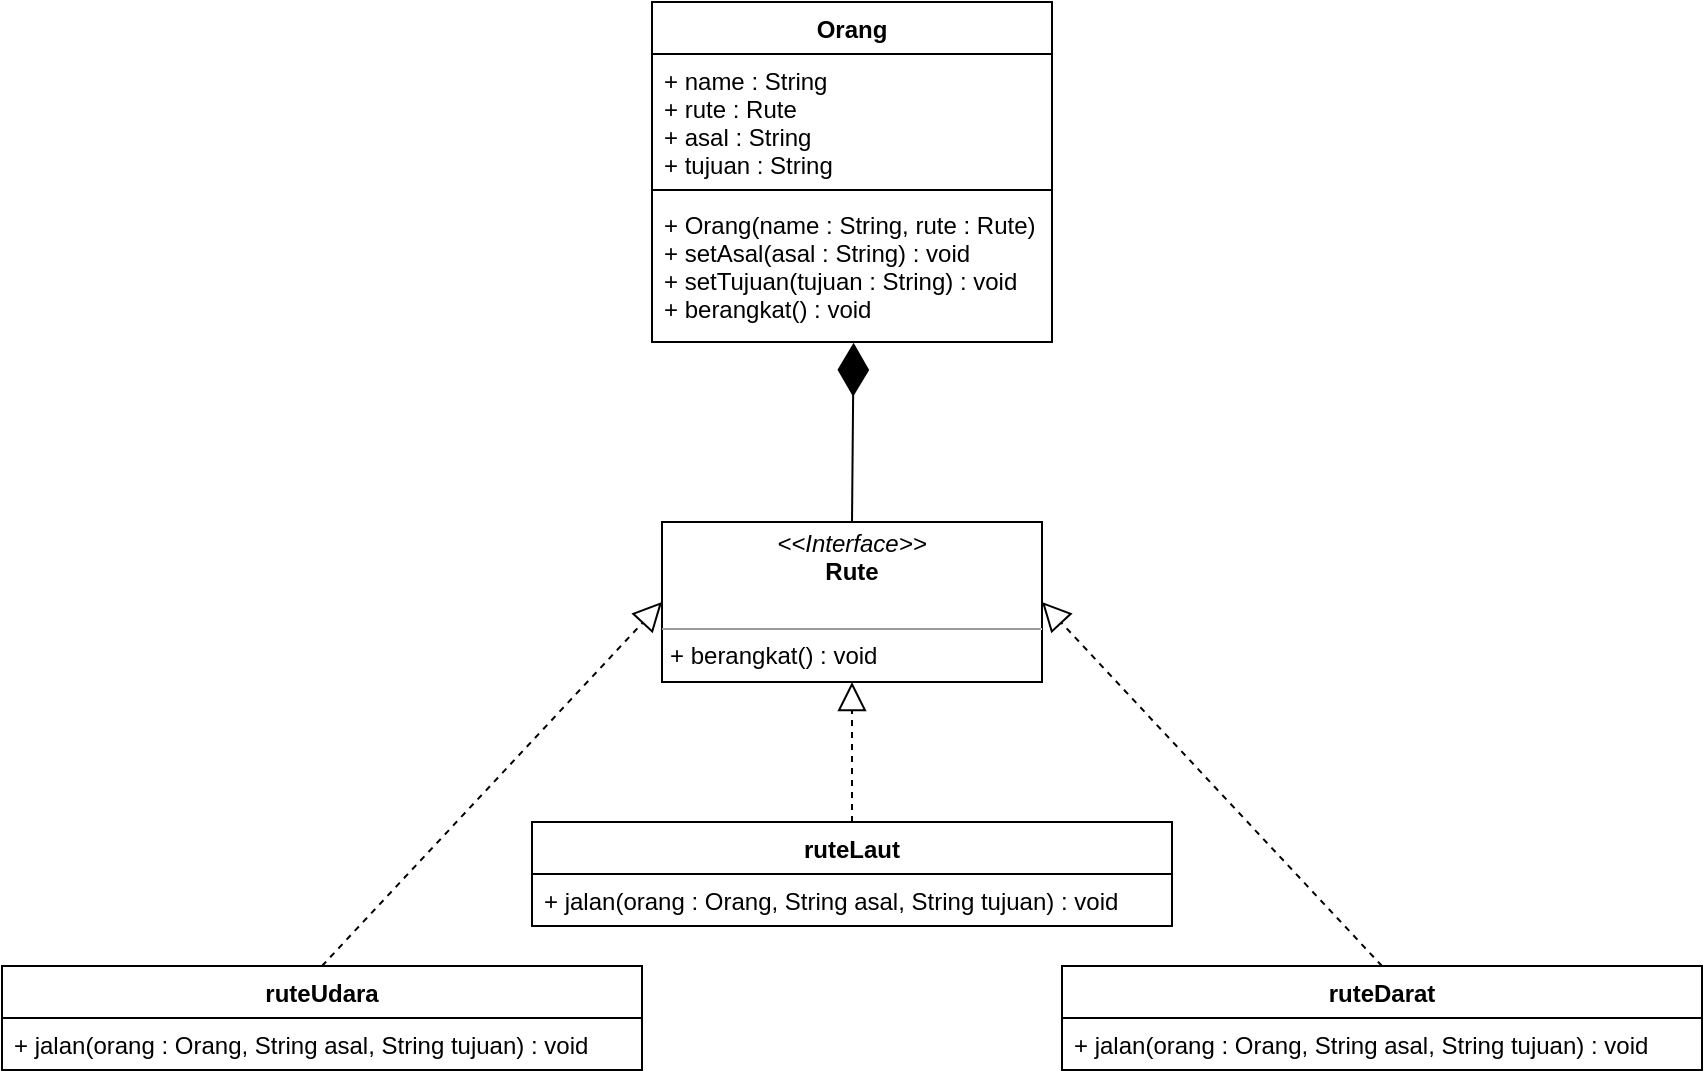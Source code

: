 <mxfile version="17.2.4" type="device"><diagram id="Hx-9V4FRiA4tqNqc87tZ" name="Page-1"><mxGraphModel dx="1335" dy="620" grid="1" gridSize="10" guides="1" tooltips="1" connect="1" arrows="1" fold="1" page="1" pageScale="1" pageWidth="850" pageHeight="1100" math="0" shadow="0"><root><mxCell id="0"/><mxCell id="1" parent="0"/><mxCell id="iB-Q-rEb7k-I_LpL4B5z-1" value="&lt;p style=&quot;margin: 0px ; margin-top: 4px ; text-align: center&quot;&gt;&lt;i&gt;&amp;lt;&amp;lt;Interface&amp;gt;&amp;gt;&lt;/i&gt;&lt;br&gt;&lt;b&gt;Rute&lt;/b&gt;&lt;/p&gt;&lt;p style=&quot;margin: 0px ; margin-left: 4px&quot;&gt;&lt;br&gt;&lt;/p&gt;&lt;hr size=&quot;1&quot;&gt;&lt;p style=&quot;margin: 0px ; margin-left: 4px&quot;&gt;+ berangkat() : void&lt;/p&gt;" style="verticalAlign=top;align=left;overflow=fill;fontSize=12;fontFamily=Helvetica;html=1;" vertex="1" parent="1"><mxGeometry x="330" y="480" width="190" height="80" as="geometry"/></mxCell><mxCell id="iB-Q-rEb7k-I_LpL4B5z-2" value="ruteUdara" style="swimlane;fontStyle=1;align=center;verticalAlign=top;childLayout=stackLayout;horizontal=1;startSize=26;horizontalStack=0;resizeParent=1;resizeParentMax=0;resizeLast=0;collapsible=1;marginBottom=0;" vertex="1" parent="1"><mxGeometry y="702" width="320" height="52" as="geometry"/></mxCell><mxCell id="iB-Q-rEb7k-I_LpL4B5z-5" value="+ jalan(orang : Orang, String asal, String tujuan) : void" style="text;strokeColor=none;fillColor=none;align=left;verticalAlign=top;spacingLeft=4;spacingRight=4;overflow=hidden;rotatable=0;points=[[0,0.5],[1,0.5]];portConstraint=eastwest;" vertex="1" parent="iB-Q-rEb7k-I_LpL4B5z-2"><mxGeometry y="26" width="320" height="26" as="geometry"/></mxCell><mxCell id="iB-Q-rEb7k-I_LpL4B5z-6" value="ruteLaut" style="swimlane;fontStyle=1;align=center;verticalAlign=top;childLayout=stackLayout;horizontal=1;startSize=26;horizontalStack=0;resizeParent=1;resizeParentMax=0;resizeLast=0;collapsible=1;marginBottom=0;" vertex="1" parent="1"><mxGeometry x="265" y="630" width="320" height="52" as="geometry"/></mxCell><mxCell id="iB-Q-rEb7k-I_LpL4B5z-7" value="+ jalan(orang : Orang, String asal, String tujuan) : void" style="text;strokeColor=none;fillColor=none;align=left;verticalAlign=top;spacingLeft=4;spacingRight=4;overflow=hidden;rotatable=0;points=[[0,0.5],[1,0.5]];portConstraint=eastwest;" vertex="1" parent="iB-Q-rEb7k-I_LpL4B5z-6"><mxGeometry y="26" width="320" height="26" as="geometry"/></mxCell><mxCell id="iB-Q-rEb7k-I_LpL4B5z-8" value="ruteDarat" style="swimlane;fontStyle=1;align=center;verticalAlign=top;childLayout=stackLayout;horizontal=1;startSize=26;horizontalStack=0;resizeParent=1;resizeParentMax=0;resizeLast=0;collapsible=1;marginBottom=0;" vertex="1" parent="1"><mxGeometry x="530" y="702" width="320" height="52" as="geometry"/></mxCell><mxCell id="iB-Q-rEb7k-I_LpL4B5z-9" value="+ jalan(orang : Orang, String asal, String tujuan) : void" style="text;strokeColor=none;fillColor=none;align=left;verticalAlign=top;spacingLeft=4;spacingRight=4;overflow=hidden;rotatable=0;points=[[0,0.5],[1,0.5]];portConstraint=eastwest;" vertex="1" parent="iB-Q-rEb7k-I_LpL4B5z-8"><mxGeometry y="26" width="320" height="26" as="geometry"/></mxCell><mxCell id="iB-Q-rEb7k-I_LpL4B5z-10" value="" style="endArrow=block;dashed=1;endFill=0;endSize=12;html=1;rounded=0;entryX=0.5;entryY=1;entryDx=0;entryDy=0;exitX=0.5;exitY=0;exitDx=0;exitDy=0;" edge="1" parent="1" source="iB-Q-rEb7k-I_LpL4B5z-6" target="iB-Q-rEb7k-I_LpL4B5z-1"><mxGeometry width="160" relative="1" as="geometry"><mxPoint x="340" y="650" as="sourcePoint"/><mxPoint x="500" y="650" as="targetPoint"/></mxGeometry></mxCell><mxCell id="iB-Q-rEb7k-I_LpL4B5z-11" value="" style="endArrow=block;dashed=1;endFill=0;endSize=12;html=1;rounded=0;entryX=0;entryY=0.5;entryDx=0;entryDy=0;exitX=0.5;exitY=0;exitDx=0;exitDy=0;" edge="1" parent="1" source="iB-Q-rEb7k-I_LpL4B5z-2" target="iB-Q-rEb7k-I_LpL4B5z-1"><mxGeometry width="160" relative="1" as="geometry"><mxPoint x="420" y="630" as="sourcePoint"/><mxPoint x="435" y="570" as="targetPoint"/></mxGeometry></mxCell><mxCell id="iB-Q-rEb7k-I_LpL4B5z-12" value="" style="endArrow=block;dashed=1;endFill=0;endSize=12;html=1;rounded=0;entryX=1;entryY=0.5;entryDx=0;entryDy=0;exitX=0.5;exitY=0;exitDx=0;exitDy=0;" edge="1" parent="1" source="iB-Q-rEb7k-I_LpL4B5z-8" target="iB-Q-rEb7k-I_LpL4B5z-1"><mxGeometry width="160" relative="1" as="geometry"><mxPoint x="140" y="712" as="sourcePoint"/><mxPoint x="340" y="530" as="targetPoint"/></mxGeometry></mxCell><mxCell id="iB-Q-rEb7k-I_LpL4B5z-13" value="Orang" style="swimlane;fontStyle=1;align=center;verticalAlign=top;childLayout=stackLayout;horizontal=1;startSize=26;horizontalStack=0;resizeParent=1;resizeParentMax=0;resizeLast=0;collapsible=1;marginBottom=0;" vertex="1" parent="1"><mxGeometry x="325" y="220" width="200" height="170" as="geometry"/></mxCell><mxCell id="iB-Q-rEb7k-I_LpL4B5z-14" value="+ name : String&#10;+ rute : Rute&#10;+ asal : String&#10;+ tujuan : String" style="text;strokeColor=none;fillColor=none;align=left;verticalAlign=top;spacingLeft=4;spacingRight=4;overflow=hidden;rotatable=0;points=[[0,0.5],[1,0.5]];portConstraint=eastwest;" vertex="1" parent="iB-Q-rEb7k-I_LpL4B5z-13"><mxGeometry y="26" width="200" height="64" as="geometry"/></mxCell><mxCell id="iB-Q-rEb7k-I_LpL4B5z-15" value="" style="line;strokeWidth=1;fillColor=none;align=left;verticalAlign=middle;spacingTop=-1;spacingLeft=3;spacingRight=3;rotatable=0;labelPosition=right;points=[];portConstraint=eastwest;" vertex="1" parent="iB-Q-rEb7k-I_LpL4B5z-13"><mxGeometry y="90" width="200" height="8" as="geometry"/></mxCell><mxCell id="iB-Q-rEb7k-I_LpL4B5z-16" value="+ Orang(name : String, rute : Rute)&#10;+ setAsal(asal : String) : void&#10;+ setTujuan(tujuan : String) : void&#10;+ berangkat() : void" style="text;strokeColor=none;fillColor=none;align=left;verticalAlign=top;spacingLeft=4;spacingRight=4;overflow=hidden;rotatable=0;points=[[0,0.5],[1,0.5]];portConstraint=eastwest;" vertex="1" parent="iB-Q-rEb7k-I_LpL4B5z-13"><mxGeometry y="98" width="200" height="72" as="geometry"/></mxCell><mxCell id="iB-Q-rEb7k-I_LpL4B5z-17" value="" style="endArrow=diamondThin;endFill=1;endSize=24;html=1;rounded=0;exitX=0.5;exitY=0;exitDx=0;exitDy=0;entryX=0.504;entryY=1.006;entryDx=0;entryDy=0;entryPerimeter=0;" edge="1" parent="1" source="iB-Q-rEb7k-I_LpL4B5z-1" target="iB-Q-rEb7k-I_LpL4B5z-16"><mxGeometry width="160" relative="1" as="geometry"><mxPoint x="460" y="450" as="sourcePoint"/><mxPoint x="430" y="430" as="targetPoint"/></mxGeometry></mxCell></root></mxGraphModel></diagram></mxfile>